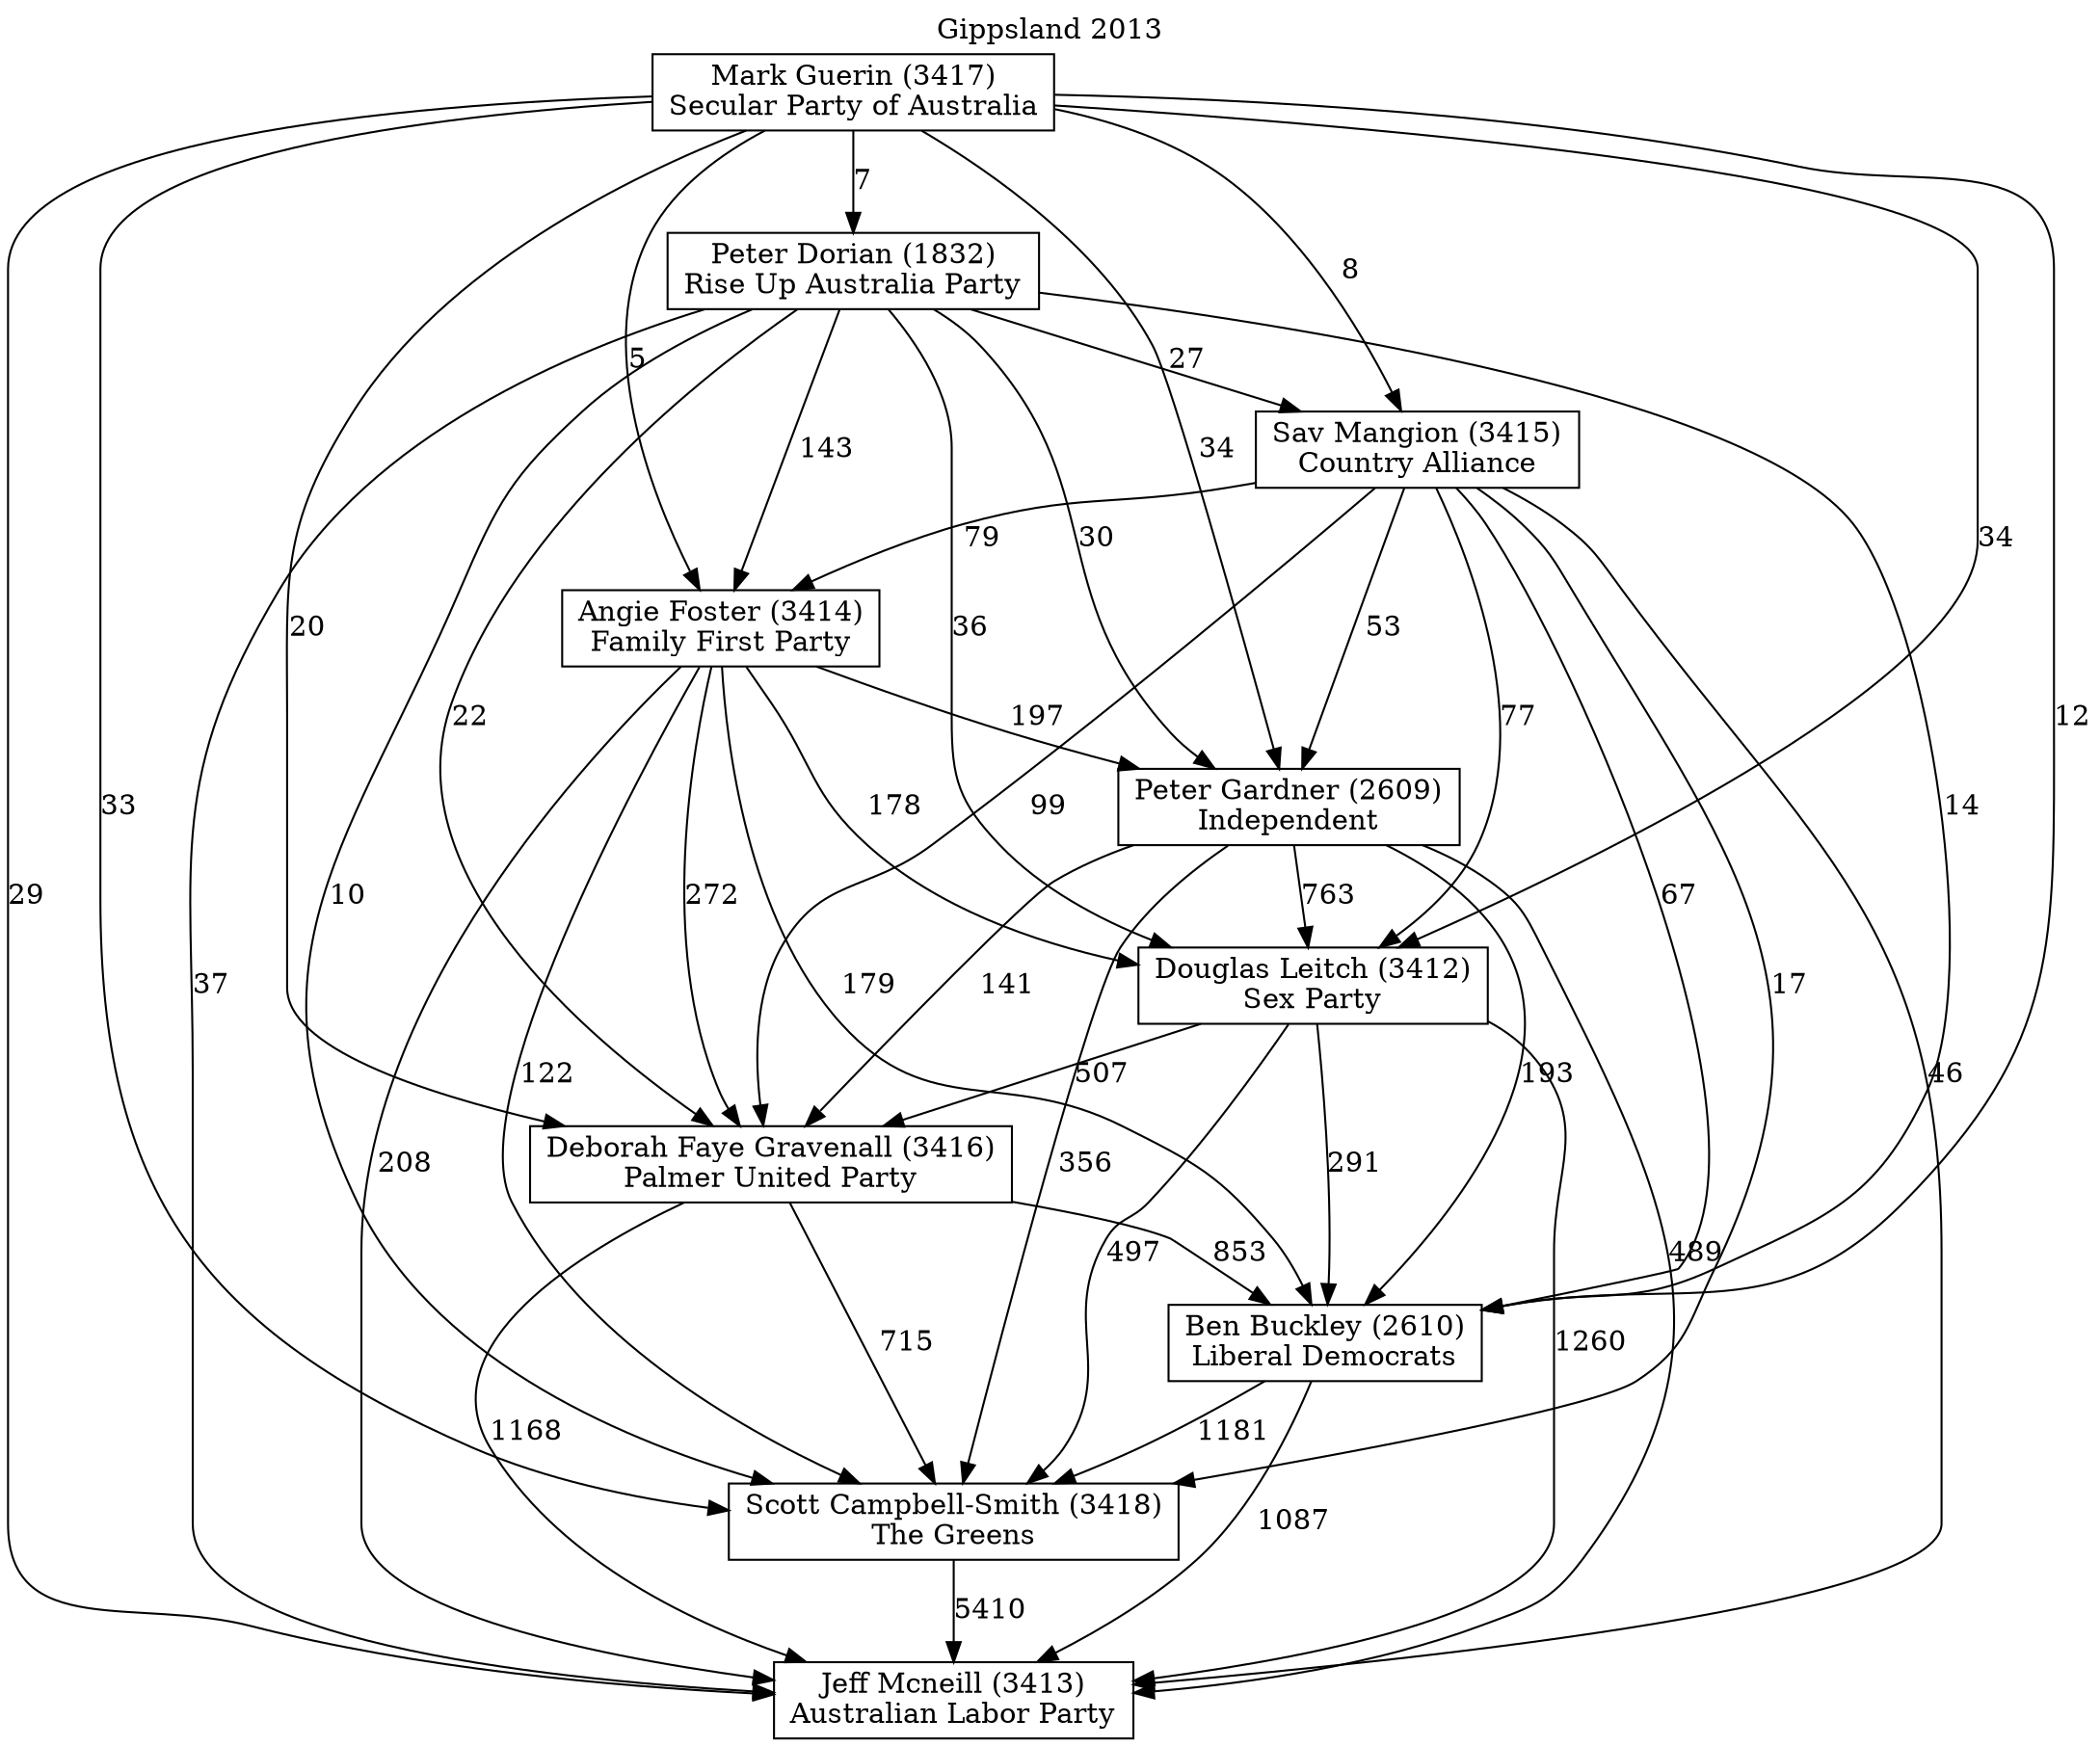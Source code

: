 // House preference flow
digraph "Jeff Mcneill (3413)_Gippsland_2013" {
	graph [label="Gippsland 2013" labelloc=t mclimit=10]
	node [shape=box]
	"Angie Foster (3414)" [label="Angie Foster (3414)
Family First Party"]
	"Ben Buckley (2610)" [label="Ben Buckley (2610)
Liberal Democrats"]
	"Deborah Faye Gravenall (3416)" [label="Deborah Faye Gravenall (3416)
Palmer United Party"]
	"Douglas Leitch (3412)" [label="Douglas Leitch (3412)
Sex Party"]
	"Jeff Mcneill (3413)" [label="Jeff Mcneill (3413)
Australian Labor Party"]
	"Mark Guerin (3417)" [label="Mark Guerin (3417)
Secular Party of Australia"]
	"Peter Dorian (1832)" [label="Peter Dorian (1832)
Rise Up Australia Party"]
	"Peter Gardner (2609)" [label="Peter Gardner (2609)
Independent"]
	"Sav Mangion (3415)" [label="Sav Mangion (3415)
Country Alliance"]
	"Scott Campbell-Smith (3418)" [label="Scott Campbell-Smith (3418)
The Greens"]
	"Angie Foster (3414)" -> "Ben Buckley (2610)" [label=179]
	"Angie Foster (3414)" -> "Deborah Faye Gravenall (3416)" [label=272]
	"Angie Foster (3414)" -> "Douglas Leitch (3412)" [label=178]
	"Angie Foster (3414)" -> "Jeff Mcneill (3413)" [label=208]
	"Angie Foster (3414)" -> "Peter Gardner (2609)" [label=197]
	"Angie Foster (3414)" -> "Scott Campbell-Smith (3418)" [label=122]
	"Ben Buckley (2610)" -> "Jeff Mcneill (3413)" [label=1087]
	"Ben Buckley (2610)" -> "Scott Campbell-Smith (3418)" [label=1181]
	"Deborah Faye Gravenall (3416)" -> "Ben Buckley (2610)" [label=853]
	"Deborah Faye Gravenall (3416)" -> "Jeff Mcneill (3413)" [label=1168]
	"Deborah Faye Gravenall (3416)" -> "Scott Campbell-Smith (3418)" [label=715]
	"Douglas Leitch (3412)" -> "Ben Buckley (2610)" [label=291]
	"Douglas Leitch (3412)" -> "Deborah Faye Gravenall (3416)" [label=507]
	"Douglas Leitch (3412)" -> "Jeff Mcneill (3413)" [label=1260]
	"Douglas Leitch (3412)" -> "Scott Campbell-Smith (3418)" [label=497]
	"Mark Guerin (3417)" -> "Angie Foster (3414)" [label=5]
	"Mark Guerin (3417)" -> "Ben Buckley (2610)" [label=12]
	"Mark Guerin (3417)" -> "Deborah Faye Gravenall (3416)" [label=20]
	"Mark Guerin (3417)" -> "Douglas Leitch (3412)" [label=34]
	"Mark Guerin (3417)" -> "Jeff Mcneill (3413)" [label=29]
	"Mark Guerin (3417)" -> "Peter Dorian (1832)" [label=7]
	"Mark Guerin (3417)" -> "Peter Gardner (2609)" [label=34]
	"Mark Guerin (3417)" -> "Sav Mangion (3415)" [label=8]
	"Mark Guerin (3417)" -> "Scott Campbell-Smith (3418)" [label=33]
	"Peter Dorian (1832)" -> "Angie Foster (3414)" [label=143]
	"Peter Dorian (1832)" -> "Ben Buckley (2610)" [label=14]
	"Peter Dorian (1832)" -> "Deborah Faye Gravenall (3416)" [label=22]
	"Peter Dorian (1832)" -> "Douglas Leitch (3412)" [label=36]
	"Peter Dorian (1832)" -> "Jeff Mcneill (3413)" [label=37]
	"Peter Dorian (1832)" -> "Peter Gardner (2609)" [label=30]
	"Peter Dorian (1832)" -> "Sav Mangion (3415)" [label=27]
	"Peter Dorian (1832)" -> "Scott Campbell-Smith (3418)" [label=10]
	"Peter Gardner (2609)" -> "Ben Buckley (2610)" [label=193]
	"Peter Gardner (2609)" -> "Deborah Faye Gravenall (3416)" [label=141]
	"Peter Gardner (2609)" -> "Douglas Leitch (3412)" [label=763]
	"Peter Gardner (2609)" -> "Jeff Mcneill (3413)" [label=489]
	"Peter Gardner (2609)" -> "Scott Campbell-Smith (3418)" [label=356]
	"Sav Mangion (3415)" -> "Angie Foster (3414)" [label=79]
	"Sav Mangion (3415)" -> "Ben Buckley (2610)" [label=67]
	"Sav Mangion (3415)" -> "Deborah Faye Gravenall (3416)" [label=99]
	"Sav Mangion (3415)" -> "Douglas Leitch (3412)" [label=77]
	"Sav Mangion (3415)" -> "Jeff Mcneill (3413)" [label=46]
	"Sav Mangion (3415)" -> "Peter Gardner (2609)" [label=53]
	"Sav Mangion (3415)" -> "Scott Campbell-Smith (3418)" [label=17]
	"Scott Campbell-Smith (3418)" -> "Jeff Mcneill (3413)" [label=5410]
}
